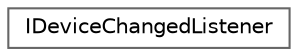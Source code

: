 digraph "Graphical Class Hierarchy"
{
 // INTERACTIVE_SVG=YES
 // LATEX_PDF_SIZE
  bgcolor="transparent";
  edge [fontname=Helvetica,fontsize=10,labelfontname=Helvetica,labelfontsize=10];
  node [fontname=Helvetica,fontsize=10,shape=box,height=0.2,width=0.4];
  rankdir="LR";
  Node0 [id="Node000000",label="IDeviceChangedListener",height=0.2,width=0.4,color="grey40", fillcolor="white", style="filled",URL="$dc/dd6/classIDeviceChangedListener.html",tooltip="Interface to register a device changed listener to respond to audio device changes."];
}
